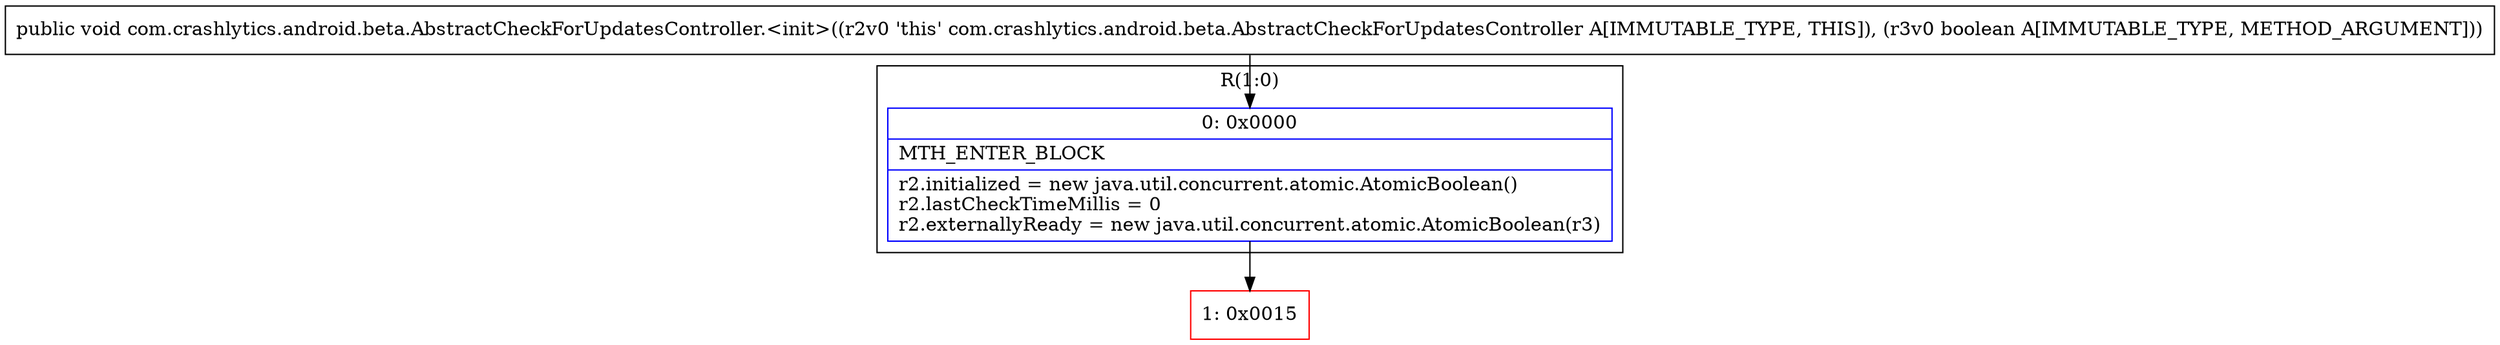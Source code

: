 digraph "CFG forcom.crashlytics.android.beta.AbstractCheckForUpdatesController.\<init\>(Z)V" {
subgraph cluster_Region_970936475 {
label = "R(1:0)";
node [shape=record,color=blue];
Node_0 [shape=record,label="{0\:\ 0x0000|MTH_ENTER_BLOCK\l|r2.initialized = new java.util.concurrent.atomic.AtomicBoolean()\lr2.lastCheckTimeMillis = 0\lr2.externallyReady = new java.util.concurrent.atomic.AtomicBoolean(r3)\l}"];
}
Node_1 [shape=record,color=red,label="{1\:\ 0x0015}"];
MethodNode[shape=record,label="{public void com.crashlytics.android.beta.AbstractCheckForUpdatesController.\<init\>((r2v0 'this' com.crashlytics.android.beta.AbstractCheckForUpdatesController A[IMMUTABLE_TYPE, THIS]), (r3v0 boolean A[IMMUTABLE_TYPE, METHOD_ARGUMENT])) }"];
MethodNode -> Node_0;
Node_0 -> Node_1;
}

